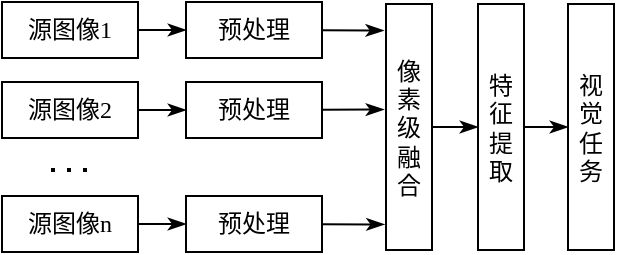 <mxfile version="26.2.12">
  <diagram name="第 1 页" id="Hf2eqCypcos7LBFq_nce">
    <mxGraphModel dx="775" dy="378" grid="1" gridSize="10" guides="1" tooltips="1" connect="1" arrows="1" fold="1" page="1" pageScale="1" pageWidth="827" pageHeight="1169" math="0" shadow="0">
      <root>
        <mxCell id="0" />
        <mxCell id="1" parent="0" />
        <mxCell id="e10JoEDO19rW0weVWdUU-25" style="edgeStyle=none;shape=connector;rounded=0;orthogonalLoop=1;jettySize=auto;html=1;entryX=0;entryY=0.5;entryDx=0;entryDy=0;strokeColor=default;align=center;verticalAlign=middle;fontFamily=Helvetica;fontSize=11;fontColor=default;labelBackgroundColor=default;endArrow=classicThin;endFill=1;" edge="1" parent="1" source="WbX1VcM4DFkPwirWqkNb-6" target="e10JoEDO19rW0weVWdUU-8">
          <mxGeometry relative="1" as="geometry" />
        </mxCell>
        <mxCell id="WbX1VcM4DFkPwirWqkNb-6" value="像素级融合" style="rounded=0;whiteSpace=wrap;html=1;fontFamily=宋体;fontSource=https%3A%2F%2Ffonts.googleapis.com%2Fcss%3Ffamily%3D%25E5%25AE%258B%25E4%25BD%2593;" parent="1" vertex="1">
          <mxGeometry x="330" y="361" width="23" height="123" as="geometry" />
        </mxCell>
        <mxCell id="e10JoEDO19rW0weVWdUU-10" style="rounded=0;orthogonalLoop=1;jettySize=auto;html=1;entryX=0;entryY=0.5;entryDx=0;entryDy=0;endArrow=classicThin;endFill=1;" edge="1" parent="1" source="e10JoEDO19rW0weVWdUU-1" target="e10JoEDO19rW0weVWdUU-4">
          <mxGeometry relative="1" as="geometry" />
        </mxCell>
        <mxCell id="e10JoEDO19rW0weVWdUU-1" value="源图像1" style="rounded=0;whiteSpace=wrap;html=1;fontFamily=宋体;fontSource=https%3A%2F%2Ffonts.googleapis.com%2Fcss%3Ffamily%3D%25E5%25AE%258B%25E4%25BD%2593;" vertex="1" parent="1">
          <mxGeometry x="138" y="360" width="68" height="28" as="geometry" />
        </mxCell>
        <mxCell id="e10JoEDO19rW0weVWdUU-20" style="edgeStyle=none;shape=connector;rounded=0;orthogonalLoop=1;jettySize=auto;html=1;entryX=0;entryY=0.5;entryDx=0;entryDy=0;strokeColor=default;align=center;verticalAlign=middle;fontFamily=Helvetica;fontSize=11;fontColor=default;labelBackgroundColor=default;endArrow=classicThin;endFill=1;" edge="1" parent="1" source="e10JoEDO19rW0weVWdUU-2" target="e10JoEDO19rW0weVWdUU-5">
          <mxGeometry relative="1" as="geometry" />
        </mxCell>
        <mxCell id="e10JoEDO19rW0weVWdUU-2" value="源图像2" style="rounded=0;whiteSpace=wrap;html=1;fontFamily=宋体;fontSource=https%3A%2F%2Ffonts.googleapis.com%2Fcss%3Ffamily%3D%25E5%25AE%258B%25E4%25BD%2593;" vertex="1" parent="1">
          <mxGeometry x="138" y="400" width="68" height="28" as="geometry" />
        </mxCell>
        <mxCell id="e10JoEDO19rW0weVWdUU-21" style="edgeStyle=none;shape=connector;rounded=0;orthogonalLoop=1;jettySize=auto;html=1;entryX=0;entryY=0.5;entryDx=0;entryDy=0;strokeColor=default;align=center;verticalAlign=middle;fontFamily=Helvetica;fontSize=11;fontColor=default;labelBackgroundColor=default;endArrow=classicThin;endFill=1;" edge="1" parent="1" source="e10JoEDO19rW0weVWdUU-3" target="e10JoEDO19rW0weVWdUU-6">
          <mxGeometry relative="1" as="geometry" />
        </mxCell>
        <mxCell id="e10JoEDO19rW0weVWdUU-3" value="源图像n" style="rounded=0;whiteSpace=wrap;html=1;fontFamily=宋体;fontSource=https%3A%2F%2Ffonts.googleapis.com%2Fcss%3Ffamily%3D%25E5%25AE%258B%25E4%25BD%2593;" vertex="1" parent="1">
          <mxGeometry x="138" y="457" width="68" height="28" as="geometry" />
        </mxCell>
        <mxCell id="e10JoEDO19rW0weVWdUU-4" value="预处理" style="rounded=0;whiteSpace=wrap;html=1;fontFamily=宋体;fontSource=https%3A%2F%2Ffonts.googleapis.com%2Fcss%3Ffamily%3D%25E5%25AE%258B%25E4%25BD%2593;" vertex="1" parent="1">
          <mxGeometry x="230" y="360" width="68" height="28" as="geometry" />
        </mxCell>
        <mxCell id="e10JoEDO19rW0weVWdUU-5" value="预处理" style="rounded=0;whiteSpace=wrap;html=1;fontFamily=宋体;fontSource=https%3A%2F%2Ffonts.googleapis.com%2Fcss%3Ffamily%3D%25E5%25AE%258B%25E4%25BD%2593;" vertex="1" parent="1">
          <mxGeometry x="230" y="400" width="68" height="28" as="geometry" />
        </mxCell>
        <mxCell id="e10JoEDO19rW0weVWdUU-6" value="预处理" style="rounded=0;whiteSpace=wrap;html=1;fontFamily=宋体;fontSource=https%3A%2F%2Ffonts.googleapis.com%2Fcss%3Ffamily%3D%25E5%25AE%258B%25E4%25BD%2593;" vertex="1" parent="1">
          <mxGeometry x="230" y="457" width="68" height="28" as="geometry" />
        </mxCell>
        <mxCell id="e10JoEDO19rW0weVWdUU-7" value="" style="endArrow=none;dashed=1;html=1;dashPattern=1 3;strokeWidth=2;rounded=0;strokeColor=default;align=center;verticalAlign=middle;fontFamily=宋体;fontSize=11;fontColor=default;labelBackgroundColor=default;exitX=1;exitY=0.5;exitDx=0;exitDy=0;fontSource=https%3A%2F%2Ffonts.googleapis.com%2Fcss%3Ffamily%3D%25E5%25AE%258B%25E4%25BD%2593;" edge="1" parent="1">
          <mxGeometry width="50" height="50" relative="1" as="geometry">
            <mxPoint x="162.5" y="444" as="sourcePoint" />
            <mxPoint x="181.5" y="444" as="targetPoint" />
          </mxGeometry>
        </mxCell>
        <mxCell id="e10JoEDO19rW0weVWdUU-26" style="edgeStyle=none;shape=connector;rounded=0;orthogonalLoop=1;jettySize=auto;html=1;entryX=0;entryY=0.5;entryDx=0;entryDy=0;strokeColor=default;align=center;verticalAlign=middle;fontFamily=Helvetica;fontSize=11;fontColor=default;labelBackgroundColor=default;endArrow=classicThin;endFill=1;" edge="1" parent="1" source="e10JoEDO19rW0weVWdUU-8" target="e10JoEDO19rW0weVWdUU-9">
          <mxGeometry relative="1" as="geometry" />
        </mxCell>
        <mxCell id="e10JoEDO19rW0weVWdUU-8" value="特征提取" style="rounded=0;whiteSpace=wrap;html=1;fontFamily=宋体;fontSource=https%3A%2F%2Ffonts.googleapis.com%2Fcss%3Ffamily%3D%25E5%25AE%258B%25E4%25BD%2593;" vertex="1" parent="1">
          <mxGeometry x="376" y="361" width="23" height="123" as="geometry" />
        </mxCell>
        <mxCell id="e10JoEDO19rW0weVWdUU-9" value="视觉任务" style="rounded=0;whiteSpace=wrap;html=1;fontFamily=宋体;fontSource=https%3A%2F%2Ffonts.googleapis.com%2Fcss%3Ffamily%3D%25E5%25AE%258B%25E4%25BD%2593;" vertex="1" parent="1">
          <mxGeometry x="421" y="361" width="23" height="123" as="geometry" />
        </mxCell>
        <mxCell id="e10JoEDO19rW0weVWdUU-22" style="edgeStyle=none;shape=connector;rounded=0;orthogonalLoop=1;jettySize=auto;html=1;entryX=-0.048;entryY=0.108;entryDx=0;entryDy=0;entryPerimeter=0;strokeColor=default;align=center;verticalAlign=middle;fontFamily=Helvetica;fontSize=11;fontColor=default;labelBackgroundColor=default;endArrow=classicThin;endFill=1;" edge="1" parent="1" source="e10JoEDO19rW0weVWdUU-4" target="WbX1VcM4DFkPwirWqkNb-6">
          <mxGeometry relative="1" as="geometry" />
        </mxCell>
        <mxCell id="e10JoEDO19rW0weVWdUU-23" style="edgeStyle=none;shape=connector;rounded=0;orthogonalLoop=1;jettySize=auto;html=1;entryX=-0.106;entryY=0.429;entryDx=0;entryDy=0;entryPerimeter=0;strokeColor=default;align=center;verticalAlign=middle;fontFamily=Helvetica;fontSize=11;fontColor=default;labelBackgroundColor=default;endArrow=classicThin;endFill=1;" edge="1" parent="1">
          <mxGeometry relative="1" as="geometry">
            <mxPoint x="298" y="413.875" as="sourcePoint" />
            <mxPoint x="329" y="413.767" as="targetPoint" />
          </mxGeometry>
        </mxCell>
        <mxCell id="e10JoEDO19rW0weVWdUU-24" style="edgeStyle=none;shape=connector;rounded=0;orthogonalLoop=1;jettySize=auto;html=1;entryX=-0.031;entryY=0.896;entryDx=0;entryDy=0;entryPerimeter=0;strokeColor=default;align=center;verticalAlign=middle;fontFamily=Helvetica;fontSize=11;fontColor=default;labelBackgroundColor=default;endArrow=classicThin;endFill=1;" edge="1" parent="1" source="e10JoEDO19rW0weVWdUU-6" target="WbX1VcM4DFkPwirWqkNb-6">
          <mxGeometry relative="1" as="geometry" />
        </mxCell>
      </root>
    </mxGraphModel>
  </diagram>
</mxfile>
